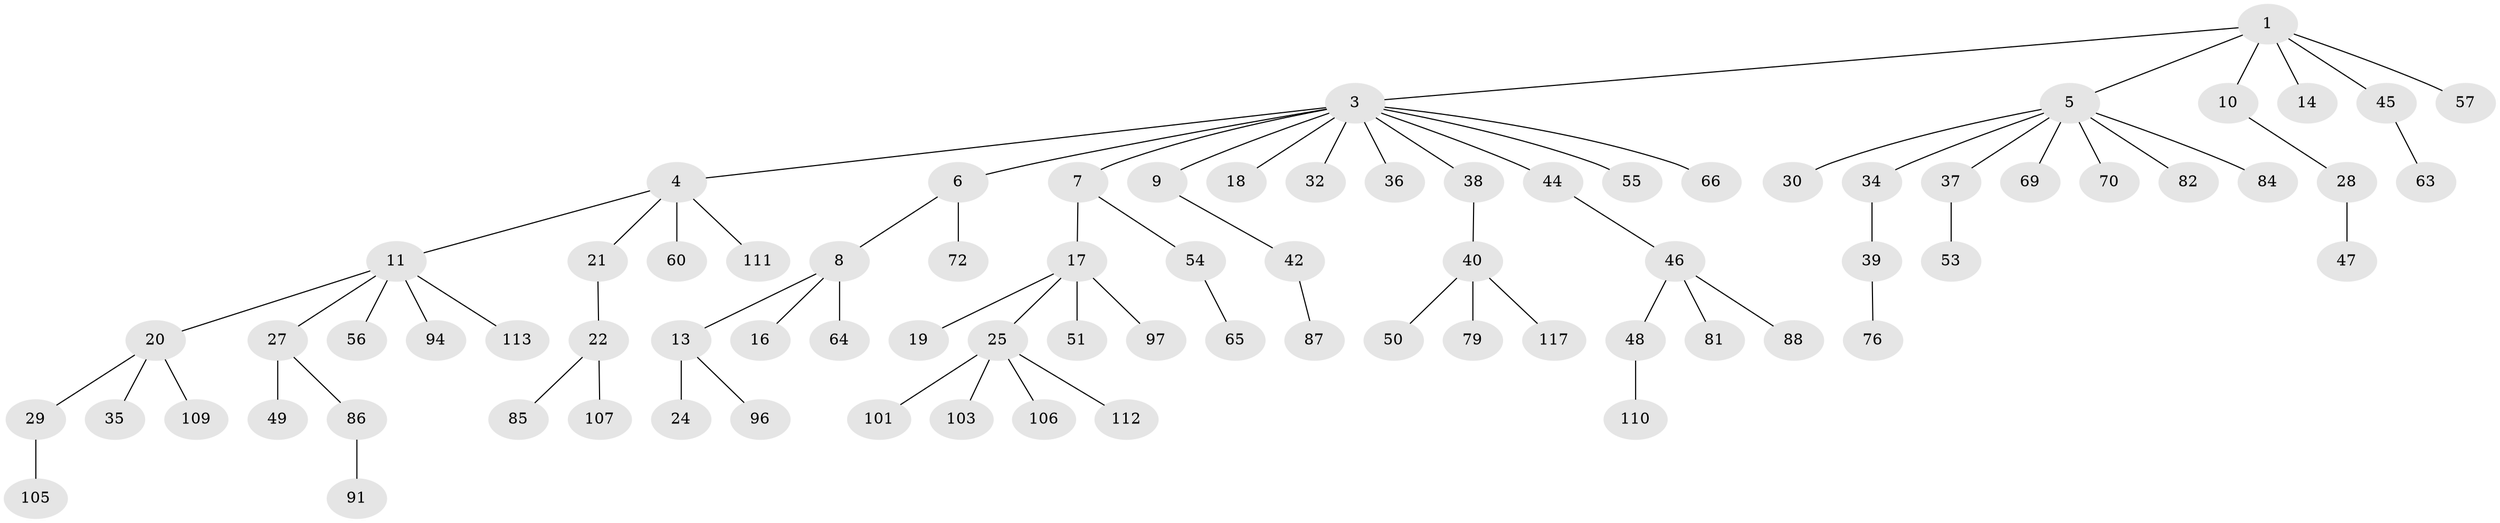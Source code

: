 // Generated by graph-tools (version 1.1) at 2025/52/02/27/25 19:52:11]
// undirected, 79 vertices, 78 edges
graph export_dot {
graph [start="1"]
  node [color=gray90,style=filled];
  1 [super="+2"];
  3 [super="+31"];
  4 [super="+33"];
  5 [super="+58"];
  6;
  7;
  8 [super="+12"];
  9 [super="+15"];
  10;
  11 [super="+23"];
  13 [super="+75"];
  14 [super="+43"];
  16;
  17 [super="+102"];
  18 [super="+26"];
  19 [super="+71"];
  20 [super="+67"];
  21;
  22 [super="+80"];
  24 [super="+77"];
  25 [super="+52"];
  27;
  28 [super="+99"];
  29 [super="+114"];
  30;
  32;
  34;
  35;
  36;
  37 [super="+41"];
  38;
  39 [super="+92"];
  40 [super="+74"];
  42 [super="+61"];
  44 [super="+93"];
  45 [super="+89"];
  46 [super="+83"];
  47;
  48 [super="+62"];
  49;
  50 [super="+59"];
  51 [super="+90"];
  53 [super="+68"];
  54 [super="+95"];
  55;
  56 [super="+108"];
  57;
  60;
  63;
  64 [super="+73"];
  65;
  66;
  69 [super="+78"];
  70;
  72 [super="+116"];
  76;
  79;
  81;
  82 [super="+100"];
  84 [super="+104"];
  85;
  86 [super="+98"];
  87;
  88;
  91;
  94;
  96 [super="+115"];
  97;
  101;
  103;
  105;
  106;
  107;
  109;
  110;
  111;
  112;
  113;
  117;
  1 -- 3;
  1 -- 5;
  1 -- 57;
  1 -- 10;
  1 -- 45;
  1 -- 14;
  3 -- 4;
  3 -- 6;
  3 -- 7;
  3 -- 9;
  3 -- 18;
  3 -- 32;
  3 -- 36;
  3 -- 38;
  3 -- 44;
  3 -- 66;
  3 -- 55;
  4 -- 11;
  4 -- 21;
  4 -- 60;
  4 -- 111;
  5 -- 30;
  5 -- 34;
  5 -- 37;
  5 -- 69;
  5 -- 70;
  5 -- 82;
  5 -- 84;
  6 -- 8;
  6 -- 72;
  7 -- 17;
  7 -- 54;
  8 -- 16;
  8 -- 64;
  8 -- 13;
  9 -- 42;
  10 -- 28;
  11 -- 20;
  11 -- 56;
  11 -- 94;
  11 -- 113;
  11 -- 27;
  13 -- 24;
  13 -- 96;
  17 -- 19;
  17 -- 25;
  17 -- 51;
  17 -- 97;
  20 -- 29;
  20 -- 35;
  20 -- 109;
  21 -- 22;
  22 -- 85;
  22 -- 107;
  25 -- 101;
  25 -- 103;
  25 -- 112;
  25 -- 106;
  27 -- 49;
  27 -- 86;
  28 -- 47;
  29 -- 105;
  34 -- 39;
  37 -- 53;
  38 -- 40;
  39 -- 76;
  40 -- 50;
  40 -- 117;
  40 -- 79;
  42 -- 87;
  44 -- 46;
  45 -- 63;
  46 -- 48;
  46 -- 81;
  46 -- 88;
  48 -- 110;
  54 -- 65;
  86 -- 91;
}

